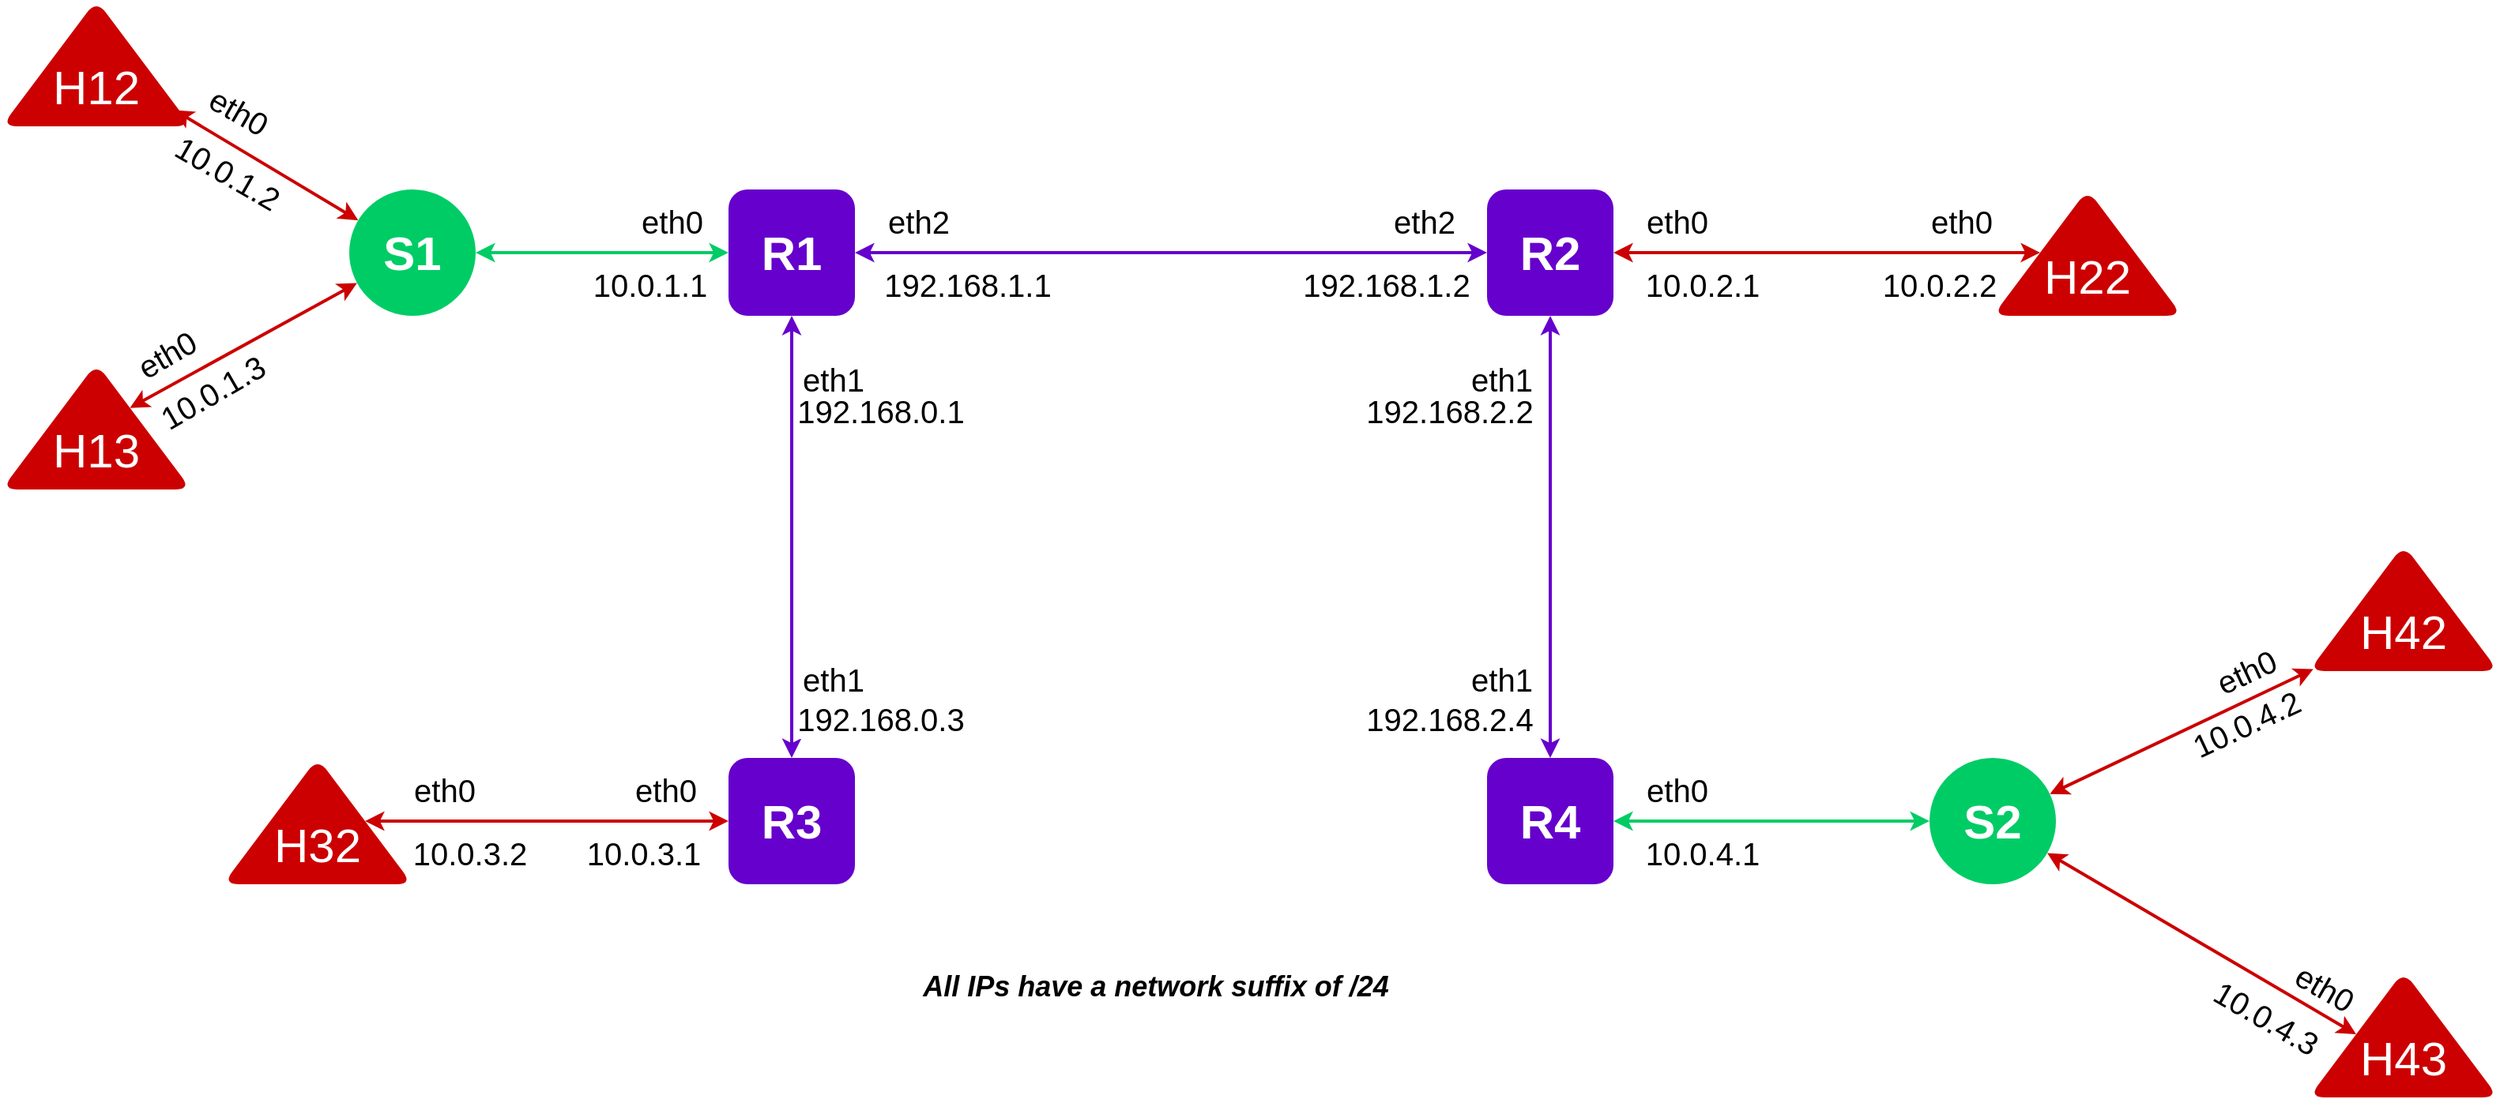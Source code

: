 <mxfile version="14.9.6" type="device"><diagram id="_jDjElOqju52AeoSA5gW" name="Page-1"><mxGraphModel dx="2370" dy="1360" grid="1" gridSize="10" guides="1" tooltips="1" connect="1" arrows="1" fold="1" page="1" pageScale="1" pageWidth="827" pageHeight="1169" math="0" shadow="0"><root><mxCell id="0"/><mxCell id="1" parent="0"/><mxCell id="P8wvTqNbThXAX7mmYrEV-5" style="edgeStyle=orthogonalEdgeStyle;curved=1;rounded=0;orthogonalLoop=1;jettySize=auto;html=1;fontSize=30;fontColor=#FFFFFF;startArrow=classic;startFill=1;strokeWidth=2;strokeColor=#6600CC;" edge="1" parent="1" source="P8wvTqNbThXAX7mmYrEV-1" target="P8wvTqNbThXAX7mmYrEV-2"><mxGeometry relative="1" as="geometry"/></mxCell><mxCell id="P8wvTqNbThXAX7mmYrEV-8" value="&lt;font color=&quot;#000000&quot; style=&quot;font-size: 20px;&quot;&gt;eth2&lt;/font&gt;" style="edgeLabel;html=1;align=center;verticalAlign=middle;resizable=0;points=[];fontSize=20;fontColor=#FFFFFF;" vertex="1" connectable="0" parent="P8wvTqNbThXAX7mmYrEV-5"><mxGeometry x="-0.798" y="1" relative="1" as="geometry"><mxPoint x="-1" y="-19" as="offset"/></mxGeometry></mxCell><mxCell id="P8wvTqNbThXAX7mmYrEV-6" style="edgeStyle=orthogonalEdgeStyle;curved=1;rounded=0;orthogonalLoop=1;jettySize=auto;html=1;fontSize=30;fontColor=#FFFFFF;startArrow=classic;startFill=1;strokeColor=#6600CC;strokeWidth=2;" edge="1" parent="1" source="P8wvTqNbThXAX7mmYrEV-1" target="P8wvTqNbThXAX7mmYrEV-3"><mxGeometry relative="1" as="geometry"/></mxCell><mxCell id="P8wvTqNbThXAX7mmYrEV-1" value="R1" style="whiteSpace=wrap;html=1;aspect=fixed;rounded=1;fontSize=30;fillColor=#6600CC;fontColor=#FFFFFF;fontStyle=1;strokeColor=none;" vertex="1" parent="1"><mxGeometry x="490" y="280" width="80" height="80" as="geometry"/></mxCell><mxCell id="P8wvTqNbThXAX7mmYrEV-7" style="edgeStyle=orthogonalEdgeStyle;curved=1;rounded=0;orthogonalLoop=1;jettySize=auto;html=1;fontSize=30;fontColor=#FFFFFF;startArrow=classic;startFill=1;strokeColor=#6600CC;strokeWidth=2;" edge="1" parent="1" source="P8wvTqNbThXAX7mmYrEV-2" target="P8wvTqNbThXAX7mmYrEV-4"><mxGeometry relative="1" as="geometry"/></mxCell><mxCell id="P8wvTqNbThXAX7mmYrEV-42" style="edgeStyle=none;rounded=0;orthogonalLoop=1;jettySize=auto;html=1;fontSize=30;fontColor=#FFFFFF;startArrow=classic;startFill=1;strokeColor=#CC0000;strokeWidth=2;" edge="1" parent="1" source="P8wvTqNbThXAX7mmYrEV-2" target="P8wvTqNbThXAX7mmYrEV-41"><mxGeometry relative="1" as="geometry"/></mxCell><mxCell id="P8wvTqNbThXAX7mmYrEV-2" value="R2" style="whiteSpace=wrap;html=1;aspect=fixed;rounded=1;fontSize=30;fillColor=#6600CC;fontColor=#FFFFFF;fontStyle=1;strokeColor=none;" vertex="1" parent="1"><mxGeometry x="970" y="280" width="80" height="80" as="geometry"/></mxCell><mxCell id="P8wvTqNbThXAX7mmYrEV-54" style="edgeStyle=none;rounded=0;orthogonalLoop=1;jettySize=auto;html=1;entryX=0.5;entryY=1;entryDx=0;entryDy=0;fontSize=30;fontColor=#FFFFFF;startArrow=classic;startFill=1;strokeColor=#CC0000;strokeWidth=2;" edge="1" parent="1" source="P8wvTqNbThXAX7mmYrEV-3" target="P8wvTqNbThXAX7mmYrEV-51"><mxGeometry relative="1" as="geometry"/></mxCell><mxCell id="P8wvTqNbThXAX7mmYrEV-3" value="R3" style="whiteSpace=wrap;html=1;aspect=fixed;rounded=1;fontSize=30;fillColor=#6600CC;fontColor=#FFFFFF;fontStyle=1;strokeColor=none;" vertex="1" parent="1"><mxGeometry x="490" y="640" width="80" height="80" as="geometry"/></mxCell><mxCell id="P8wvTqNbThXAX7mmYrEV-4" value="R4" style="whiteSpace=wrap;html=1;aspect=fixed;rounded=1;fontSize=30;fillColor=#6600CC;fontColor=#FFFFFF;fontStyle=1;strokeColor=none;" vertex="1" parent="1"><mxGeometry x="970" y="640" width="80" height="80" as="geometry"/></mxCell><mxCell id="P8wvTqNbThXAX7mmYrEV-9" value="&lt;font color=&quot;#000000&quot; style=&quot;font-size: 20px;&quot;&gt;192.168.1.1&lt;/font&gt;" style="edgeLabel;html=1;align=center;verticalAlign=middle;resizable=0;points=[];fontSize=20;fontColor=#FFFFFF;" vertex="1" connectable="0" parent="1"><mxGeometry x="654.995" y="310" as="geometry"><mxPoint x="-14" y="30" as="offset"/></mxGeometry></mxCell><mxCell id="P8wvTqNbThXAX7mmYrEV-10" value="&lt;font color=&quot;#000000&quot; style=&quot;font-size: 20px;&quot;&gt;eth2&lt;/font&gt;" style="edgeLabel;html=1;align=center;verticalAlign=middle;resizable=0;points=[];fontSize=20;fontColor=#FFFFFF;" vertex="1" connectable="0" parent="1"><mxGeometry x="930.001" y="300" as="geometry"/></mxCell><mxCell id="P8wvTqNbThXAX7mmYrEV-11" value="&lt;font color=&quot;#000000&quot; style=&quot;font-size: 20px&quot;&gt;192.168.1.2&lt;/font&gt;" style="edgeLabel;html=1;align=center;verticalAlign=middle;resizable=0;points=[];fontSize=20;fontColor=#FFFFFF;" vertex="1" connectable="0" parent="1"><mxGeometry x="919.995" y="310" as="geometry"><mxPoint x="-14" y="30" as="offset"/></mxGeometry></mxCell><mxCell id="P8wvTqNbThXAX7mmYrEV-12" value="&lt;font color=&quot;#000000&quot; style=&quot;font-size: 20px&quot;&gt;192.168.0.1&lt;/font&gt;" style="edgeLabel;html=1;align=center;verticalAlign=middle;resizable=0;points=[];fontSize=20;fontColor=#FFFFFF;" vertex="1" connectable="0" parent="1"><mxGeometry x="599.995" y="390" as="geometry"><mxPoint x="-14" y="30" as="offset"/></mxGeometry></mxCell><mxCell id="P8wvTqNbThXAX7mmYrEV-13" value="&lt;font color=&quot;#000000&quot; style=&quot;font-size: 20px&quot;&gt;192.168.0.3&lt;/font&gt;" style="edgeLabel;html=1;align=center;verticalAlign=middle;resizable=0;points=[];fontSize=20;fontColor=#FFFFFF;" vertex="1" connectable="0" parent="1"><mxGeometry x="599.995" y="585" as="geometry"><mxPoint x="-14" y="30" as="offset"/></mxGeometry></mxCell><mxCell id="P8wvTqNbThXAX7mmYrEV-14" value="&lt;font color=&quot;#000000&quot; style=&quot;font-size: 20px&quot;&gt;eth1&lt;/font&gt;" style="edgeLabel;html=1;align=center;verticalAlign=middle;resizable=0;points=[];fontSize=20;fontColor=#FFFFFF;" vertex="1" connectable="0" parent="1"><mxGeometry x="569.995" y="370" as="geometry"><mxPoint x="-14" y="30" as="offset"/></mxGeometry></mxCell><mxCell id="P8wvTqNbThXAX7mmYrEV-15" value="&lt;font color=&quot;#000000&quot; style=&quot;font-size: 20px&quot;&gt;eth1&lt;/font&gt;" style="edgeLabel;html=1;align=center;verticalAlign=middle;resizable=0;points=[];fontSize=20;fontColor=#FFFFFF;" vertex="1" connectable="0" parent="1"><mxGeometry x="569.995" y="560" as="geometry"><mxPoint x="-14" y="30" as="offset"/></mxGeometry></mxCell><mxCell id="P8wvTqNbThXAX7mmYrEV-16" value="&lt;font color=&quot;#000000&quot; style=&quot;font-size: 20px&quot;&gt;192.168.2.2&lt;/font&gt;" style="edgeLabel;html=1;align=center;verticalAlign=middle;resizable=0;points=[];fontSize=20;fontColor=#FFFFFF;" vertex="1" connectable="0" parent="1"><mxGeometry x="959.995" y="390" as="geometry"><mxPoint x="-14" y="30" as="offset"/></mxGeometry></mxCell><mxCell id="P8wvTqNbThXAX7mmYrEV-17" value="&lt;font color=&quot;#000000&quot; style=&quot;font-size: 20px&quot;&gt;192.168.2.4&lt;/font&gt;&lt;span style=&quot;color: rgba(0 , 0 , 0 , 0) ; font-family: monospace ; font-size: 0px ; background-color: rgb(248 , 249 , 250)&quot;&gt;%3CmxGraphModel%3E%3Croot%3E%3CmxCell%20id%3D%220%22%2F%3E%3CmxCell%20id%3D%221%22%20parent%3D%220%22%2F%3E%3CmxCell%20id%3D%222%22%20value%3D%22%26lt%3Bfont%20color%3D%26quot%3B%23000000%26quot%3B%20style%3D%26quot%3Bfont-size%3A%2020px%3B%26quot%3B%26gt%3B192.168.1.1%26lt%3B%2Ffont%26gt%3B%22%20style%3D%22edgeLabel%3Bhtml%3D1%3Balign%3Dcenter%3BverticalAlign%3Dmiddle%3Bresizable%3D0%3Bpoints%3D%5B%5D%3BfontSize%3D20%3BfontColor%3D%23FFFFFF%3B%22%20vertex%3D%221%22%20connectable%3D%220%22%20parent%3D%221%22%3E%3CmxGeometry%20x%3D%22324.995%22%20y%3D%22310%22%20as%3D%22geometry%22%3E%3CmxPoint%20x%3D%22-14%22%20y%3D%2230%22%20as%3D%22offset%22%2F%3E%3C%2FmxGeometry%3E%3C%2FmxCell%3E%3C%2Froot%3E%3C%2FmxGraphModel%3E&lt;/span&gt;" style="edgeLabel;html=1;align=center;verticalAlign=middle;resizable=0;points=[];fontSize=20;fontColor=#FFFFFF;" vertex="1" connectable="0" parent="1"><mxGeometry x="959.995" y="585" as="geometry"><mxPoint x="-14" y="30" as="offset"/></mxGeometry></mxCell><mxCell id="P8wvTqNbThXAX7mmYrEV-18" value="&lt;font color=&quot;#000000&quot; style=&quot;font-size: 20px&quot;&gt;eth1&lt;/font&gt;" style="edgeLabel;html=1;align=center;verticalAlign=middle;resizable=0;points=[];fontSize=20;fontColor=#FFFFFF;" vertex="1" connectable="0" parent="1"><mxGeometry x="992.995" y="370" as="geometry"><mxPoint x="-14" y="30" as="offset"/></mxGeometry></mxCell><mxCell id="P8wvTqNbThXAX7mmYrEV-19" value="&lt;font color=&quot;#000000&quot; style=&quot;font-size: 20px&quot;&gt;eth1&lt;/font&gt;" style="edgeLabel;html=1;align=center;verticalAlign=middle;resizable=0;points=[];fontSize=20;fontColor=#FFFFFF;" vertex="1" connectable="0" parent="1"><mxGeometry x="992.995" y="560" as="geometry"><mxPoint x="-14" y="30" as="offset"/></mxGeometry></mxCell><mxCell id="P8wvTqNbThXAX7mmYrEV-21" style="edgeStyle=orthogonalEdgeStyle;curved=1;rounded=0;orthogonalLoop=1;jettySize=auto;html=1;entryX=0;entryY=0.5;entryDx=0;entryDy=0;fontSize=30;fontColor=#FFFFFF;startArrow=classic;startFill=1;strokeWidth=2;strokeColor=#00CC66;" edge="1" parent="1" source="P8wvTqNbThXAX7mmYrEV-20" target="P8wvTqNbThXAX7mmYrEV-1"><mxGeometry relative="1" as="geometry"/></mxCell><mxCell id="P8wvTqNbThXAX7mmYrEV-52" style="edgeStyle=none;rounded=0;orthogonalLoop=1;jettySize=auto;html=1;entryX=0.129;entryY=0.91;entryDx=0;entryDy=0;entryPerimeter=0;fontSize=30;fontColor=#FFFFFF;startArrow=classic;startFill=1;strokeColor=#CC0000;strokeWidth=2;" edge="1" parent="1" source="P8wvTqNbThXAX7mmYrEV-20" target="P8wvTqNbThXAX7mmYrEV-49"><mxGeometry relative="1" as="geometry"/></mxCell><mxCell id="P8wvTqNbThXAX7mmYrEV-53" style="edgeStyle=none;rounded=0;orthogonalLoop=1;jettySize=auto;html=1;fontSize=30;fontColor=#FFFFFF;startArrow=classic;startFill=1;strokeColor=#CC0000;strokeWidth=2;" edge="1" parent="1" source="P8wvTqNbThXAX7mmYrEV-20" target="P8wvTqNbThXAX7mmYrEV-50"><mxGeometry relative="1" as="geometry"/></mxCell><mxCell id="P8wvTqNbThXAX7mmYrEV-20" value="&lt;b&gt;S1&lt;/b&gt;" style="ellipse;whiteSpace=wrap;html=1;aspect=fixed;rounded=1;fontSize=30;fontColor=#FFFFFF;fillColor=#00CC66;strokeColor=none;" vertex="1" parent="1"><mxGeometry x="250" y="280" width="80" height="80" as="geometry"/></mxCell><mxCell id="P8wvTqNbThXAX7mmYrEV-23" style="edgeStyle=orthogonalEdgeStyle;curved=1;rounded=0;orthogonalLoop=1;jettySize=auto;html=1;fontSize=30;fontColor=#FFFFFF;startArrow=classic;startFill=1;strokeColor=#00CC66;strokeWidth=2;" edge="1" parent="1" source="P8wvTqNbThXAX7mmYrEV-22" target="P8wvTqNbThXAX7mmYrEV-4"><mxGeometry relative="1" as="geometry"/></mxCell><mxCell id="P8wvTqNbThXAX7mmYrEV-32" style="rounded=0;orthogonalLoop=1;jettySize=auto;html=1;fontSize=30;fontColor=#FFFFFF;startArrow=classic;startFill=1;strokeWidth=2;strokeColor=#CC0000;entryX=0.016;entryY=0.024;entryDx=0;entryDy=0;entryPerimeter=0;" edge="1" parent="1" source="P8wvTqNbThXAX7mmYrEV-22" target="P8wvTqNbThXAX7mmYrEV-30"><mxGeometry relative="1" as="geometry"/></mxCell><mxCell id="P8wvTqNbThXAX7mmYrEV-22" value="&lt;b&gt;S2&lt;/b&gt;" style="ellipse;whiteSpace=wrap;html=1;aspect=fixed;rounded=1;fontSize=30;fontColor=#FFFFFF;fillColor=#00CC66;strokeColor=none;" vertex="1" parent="1"><mxGeometry x="1250" y="640" width="80" height="80" as="geometry"/></mxCell><mxCell id="P8wvTqNbThXAX7mmYrEV-24" value="&lt;font color=&quot;#000000&quot; style=&quot;font-size: 20px&quot;&gt;eth0&lt;/font&gt;" style="edgeLabel;html=1;align=center;verticalAlign=middle;resizable=0;points=[];fontSize=20;fontColor=#FFFFFF;" vertex="1" connectable="0" parent="1"><mxGeometry x="1090" y="660" as="geometry"/></mxCell><mxCell id="P8wvTqNbThXAX7mmYrEV-25" value="&lt;font color=&quot;#000000&quot; style=&quot;font-size: 20px&quot;&gt;10.0.4.1&lt;/font&gt;" style="edgeLabel;html=1;align=center;verticalAlign=middle;resizable=0;points=[];fontSize=20;fontColor=#FFFFFF;" vertex="1" connectable="0" parent="1"><mxGeometry x="1119.995" y="670" as="geometry"><mxPoint x="-14" y="30" as="offset"/></mxGeometry></mxCell><mxCell id="P8wvTqNbThXAX7mmYrEV-28" value="&lt;font color=&quot;#000000&quot; style=&quot;font-size: 20px&quot;&gt;eth0&lt;/font&gt;" style="edgeLabel;html=1;align=center;verticalAlign=middle;resizable=0;points=[];fontSize=20;fontColor=#FFFFFF;" vertex="1" connectable="0" parent="1"><mxGeometry x="454" y="300" as="geometry"/></mxCell><mxCell id="P8wvTqNbThXAX7mmYrEV-29" value="&lt;font color=&quot;#000000&quot; style=&quot;font-size: 20px&quot;&gt;10.0.1.1&lt;/font&gt;" style="edgeLabel;html=1;align=center;verticalAlign=middle;resizable=0;points=[];fontSize=20;fontColor=#FFFFFF;" vertex="1" connectable="0" parent="1"><mxGeometry x="453.995" y="310" as="geometry"><mxPoint x="-14" y="30" as="offset"/></mxGeometry></mxCell><mxCell id="P8wvTqNbThXAX7mmYrEV-30" value="H42" style="triangle;whiteSpace=wrap;html=1;rounded=1;fontSize=30;fontColor=#FFFFFF;gradientColor=none;fillColor=#CC0000;strokeColor=none;direction=north;spacingTop=30;" vertex="1" parent="1"><mxGeometry x="1490" y="505" width="120" height="80" as="geometry"/></mxCell><mxCell id="P8wvTqNbThXAX7mmYrEV-33" style="edgeStyle=none;rounded=0;orthogonalLoop=1;jettySize=auto;html=1;fontSize=30;fontColor=#FFFFFF;startArrow=classic;startFill=1;strokeWidth=2;strokeColor=#CC0000;exitX=0.5;exitY=0;exitDx=0;exitDy=0;" edge="1" parent="1" source="P8wvTqNbThXAX7mmYrEV-31" target="P8wvTqNbThXAX7mmYrEV-22"><mxGeometry relative="1" as="geometry"/></mxCell><mxCell id="P8wvTqNbThXAX7mmYrEV-31" value="H43" style="triangle;whiteSpace=wrap;html=1;rounded=1;fontSize=30;fontColor=#FFFFFF;gradientColor=none;fillColor=#CC0000;strokeColor=none;direction=north;spacingTop=30;" vertex="1" parent="1"><mxGeometry x="1490" y="775" width="120" height="80" as="geometry"/></mxCell><mxCell id="P8wvTqNbThXAX7mmYrEV-34" value="&lt;font color=&quot;#000000&quot; style=&quot;font-size: 20px&quot;&gt;eth0&lt;/font&gt;" style="edgeLabel;html=1;align=center;verticalAlign=middle;resizable=0;points=[];fontSize=20;fontColor=#FFFFFF;rotation=-25;" vertex="1" connectable="0" parent="1"><mxGeometry x="1450" y="585" as="geometry"/></mxCell><mxCell id="P8wvTqNbThXAX7mmYrEV-35" value="&lt;font color=&quot;#000000&quot; style=&quot;font-size: 20px&quot;&gt;10.0.4.2&lt;/font&gt;" style="edgeLabel;html=1;align=center;verticalAlign=middle;resizable=0;points=[];fontSize=20;fontColor=#FFFFFF;rotation=335;" vertex="1" connectable="0" parent="1"><mxGeometry x="1449.995" y="585" as="geometry"><mxPoint x="-14" y="30" as="offset"/></mxGeometry></mxCell><mxCell id="P8wvTqNbThXAX7mmYrEV-39" value="&lt;font color=&quot;#000000&quot; style=&quot;font-size: 20px&quot;&gt;eth0&lt;/font&gt;" style="edgeLabel;html=1;align=center;verticalAlign=middle;resizable=0;points=[];fontSize=20;fontColor=#FFFFFF;rotation=30;" vertex="1" connectable="0" parent="1"><mxGeometry x="1500" y="785" as="geometry"/></mxCell><mxCell id="P8wvTqNbThXAX7mmYrEV-40" value="&lt;font color=&quot;#000000&quot; style=&quot;font-size: 20px&quot;&gt;10.0.4.3&lt;/font&gt;" style="edgeLabel;html=1;align=center;verticalAlign=middle;resizable=0;points=[];fontSize=20;fontColor=#FFFFFF;rotation=30;" vertex="1" connectable="0" parent="1"><mxGeometry x="1489.995" y="785" as="geometry"><mxPoint x="-14" y="30" as="offset"/></mxGeometry></mxCell><mxCell id="P8wvTqNbThXAX7mmYrEV-41" value="H22" style="triangle;whiteSpace=wrap;html=1;rounded=1;fontSize=30;fontColor=#FFFFFF;gradientColor=none;fillColor=#CC0000;strokeColor=none;direction=north;spacingTop=30;" vertex="1" parent="1"><mxGeometry x="1290" y="280" width="120" height="80" as="geometry"/></mxCell><mxCell id="P8wvTqNbThXAX7mmYrEV-43" value="&lt;font color=&quot;#000000&quot; style=&quot;font-size: 20px&quot;&gt;eth0&lt;/font&gt;" style="edgeLabel;html=1;align=center;verticalAlign=middle;resizable=0;points=[];fontSize=20;fontColor=#FFFFFF;" vertex="1" connectable="0" parent="1"><mxGeometry x="1270" y="300" as="geometry"/></mxCell><mxCell id="P8wvTqNbThXAX7mmYrEV-44" value="&lt;font color=&quot;#000000&quot; style=&quot;font-size: 20px&quot;&gt;10.0.2.2&lt;/font&gt;" style="edgeLabel;html=1;align=center;verticalAlign=middle;resizable=0;points=[];fontSize=20;fontColor=#FFFFFF;" vertex="1" connectable="0" parent="1"><mxGeometry x="1269.995" y="310" as="geometry"><mxPoint x="-14" y="30" as="offset"/></mxGeometry></mxCell><mxCell id="P8wvTqNbThXAX7mmYrEV-45" value="&lt;font color=&quot;#000000&quot; style=&quot;font-size: 20px&quot;&gt;eth0&lt;/font&gt;" style="edgeLabel;html=1;align=center;verticalAlign=middle;resizable=0;points=[];fontSize=20;fontColor=#FFFFFF;" vertex="1" connectable="0" parent="1"><mxGeometry x="1090" y="300" as="geometry"/></mxCell><mxCell id="P8wvTqNbThXAX7mmYrEV-46" value="&lt;font color=&quot;#000000&quot; style=&quot;font-size: 20px&quot;&gt;10.0.2.1&lt;/font&gt;" style="edgeLabel;html=1;align=center;verticalAlign=middle;resizable=0;points=[];fontSize=20;fontColor=#FFFFFF;" vertex="1" connectable="0" parent="1"><mxGeometry x="1119.995" y="310" as="geometry"><mxPoint x="-14" y="30" as="offset"/></mxGeometry></mxCell><mxCell id="P8wvTqNbThXAX7mmYrEV-49" value="H12" style="triangle;whiteSpace=wrap;html=1;rounded=1;fontSize=30;fontColor=#FFFFFF;gradientColor=none;fillColor=#CC0000;strokeColor=none;direction=north;spacingTop=30;" vertex="1" parent="1"><mxGeometry x="30" y="160" width="120" height="80" as="geometry"/></mxCell><mxCell id="P8wvTqNbThXAX7mmYrEV-50" value="H13" style="triangle;whiteSpace=wrap;html=1;rounded=1;fontSize=30;fontColor=#FFFFFF;gradientColor=none;fillColor=#CC0000;strokeColor=none;direction=north;spacingTop=30;" vertex="1" parent="1"><mxGeometry x="30" y="390" width="120" height="80" as="geometry"/></mxCell><mxCell id="P8wvTqNbThXAX7mmYrEV-51" value="H32" style="triangle;whiteSpace=wrap;html=1;rounded=1;fontSize=30;fontColor=#FFFFFF;gradientColor=none;fillColor=#CC0000;strokeColor=none;direction=north;spacingTop=30;" vertex="1" parent="1"><mxGeometry x="170" y="640" width="120" height="80" as="geometry"/></mxCell><mxCell id="P8wvTqNbThXAX7mmYrEV-55" value="&lt;font color=&quot;#000000&quot; style=&quot;font-size: 20px&quot;&gt;eth0&lt;/font&gt;" style="edgeLabel;html=1;align=center;verticalAlign=middle;resizable=0;points=[];fontSize=20;fontColor=#FFFFFF;" vertex="1" connectable="0" parent="1"><mxGeometry x="450" y="660" as="geometry"/></mxCell><mxCell id="P8wvTqNbThXAX7mmYrEV-56" value="&lt;font color=&quot;#000000&quot; style=&quot;font-size: 20px&quot;&gt;10.0.3.1&lt;/font&gt;" style="edgeLabel;html=1;align=center;verticalAlign=middle;resizable=0;points=[];fontSize=20;fontColor=#FFFFFF;" vertex="1" connectable="0" parent="1"><mxGeometry x="449.995" y="670" as="geometry"><mxPoint x="-14" y="30" as="offset"/></mxGeometry></mxCell><mxCell id="P8wvTqNbThXAX7mmYrEV-57" value="&lt;font color=&quot;#000000&quot; style=&quot;font-size: 20px&quot;&gt;eth0&lt;/font&gt;" style="edgeLabel;html=1;align=center;verticalAlign=middle;resizable=0;points=[];fontSize=20;fontColor=#FFFFFF;" vertex="1" connectable="0" parent="1"><mxGeometry x="310" y="660" as="geometry"/></mxCell><mxCell id="P8wvTqNbThXAX7mmYrEV-58" value="&lt;font color=&quot;#000000&quot; style=&quot;font-size: 20px&quot;&gt;10.0.3.2&lt;/font&gt;" style="edgeLabel;html=1;align=center;verticalAlign=middle;resizable=0;points=[];fontSize=20;fontColor=#FFFFFF;" vertex="1" connectable="0" parent="1"><mxGeometry x="339.995" y="670" as="geometry"><mxPoint x="-14" y="30" as="offset"/></mxGeometry></mxCell><mxCell id="P8wvTqNbThXAX7mmYrEV-59" value="&lt;font color=&quot;#000000&quot; style=&quot;font-size: 20px&quot;&gt;eth0&lt;/font&gt;" style="edgeLabel;html=1;align=center;verticalAlign=middle;resizable=0;points=[];fontSize=20;fontColor=#FFFFFF;rotation=330;" vertex="1" connectable="0" parent="1"><mxGeometry x="134" y="384" as="geometry"/></mxCell><mxCell id="P8wvTqNbThXAX7mmYrEV-60" value="&lt;font color=&quot;#000000&quot; style=&quot;font-size: 20px&quot;&gt;10.0.1.3&lt;/font&gt;" style="edgeLabel;html=1;align=center;verticalAlign=middle;resizable=0;points=[];fontSize=20;fontColor=#FFFFFF;rotation=330;" vertex="1" connectable="0" parent="1"><mxGeometry x="159.995" y="375" as="geometry"><mxPoint x="-14" y="30" as="offset"/></mxGeometry></mxCell><mxCell id="P8wvTqNbThXAX7mmYrEV-61" value="&lt;font color=&quot;#000000&quot; style=&quot;font-size: 20px&quot;&gt;eth0&lt;/font&gt;" style="edgeLabel;html=1;align=center;verticalAlign=middle;resizable=0;points=[];fontSize=20;fontColor=#FFFFFF;rotation=30;" vertex="1" connectable="0" parent="1"><mxGeometry x="180" y="230" as="geometry"/></mxCell><mxCell id="P8wvTqNbThXAX7mmYrEV-62" value="&lt;font color=&quot;#000000&quot; style=&quot;font-size: 20px&quot;&gt;10.0.1.2&lt;/font&gt;" style="edgeLabel;html=1;align=center;verticalAlign=middle;resizable=0;points=[];fontSize=20;fontColor=#FFFFFF;rotation=30;" vertex="1" connectable="0" parent="1"><mxGeometry x="199.995" y="250" as="geometry"><mxPoint x="-14" y="30" as="offset"/></mxGeometry></mxCell><mxCell id="P8wvTqNbThXAX7mmYrEV-64" value="Text" style="text;html=1;strokeColor=none;fillColor=none;align=center;verticalAlign=middle;whiteSpace=wrap;rounded=0;fontSize=30;fontColor=#FFFFFF;" vertex="1" parent="1"><mxGeometry x="690" y="775" width="40" height="20" as="geometry"/></mxCell><mxCell id="P8wvTqNbThXAX7mmYrEV-69" value="All IPs have a network suffix of /24" style="text;html=1;strokeColor=none;fillColor=none;align=center;verticalAlign=middle;whiteSpace=wrap;rounded=0;fontSize=18;fontColor=#000;fontStyle=3" vertex="1" parent="1"><mxGeometry x="605" y="762.5" width="311" height="45" as="geometry"/></mxCell></root></mxGraphModel></diagram></mxfile>